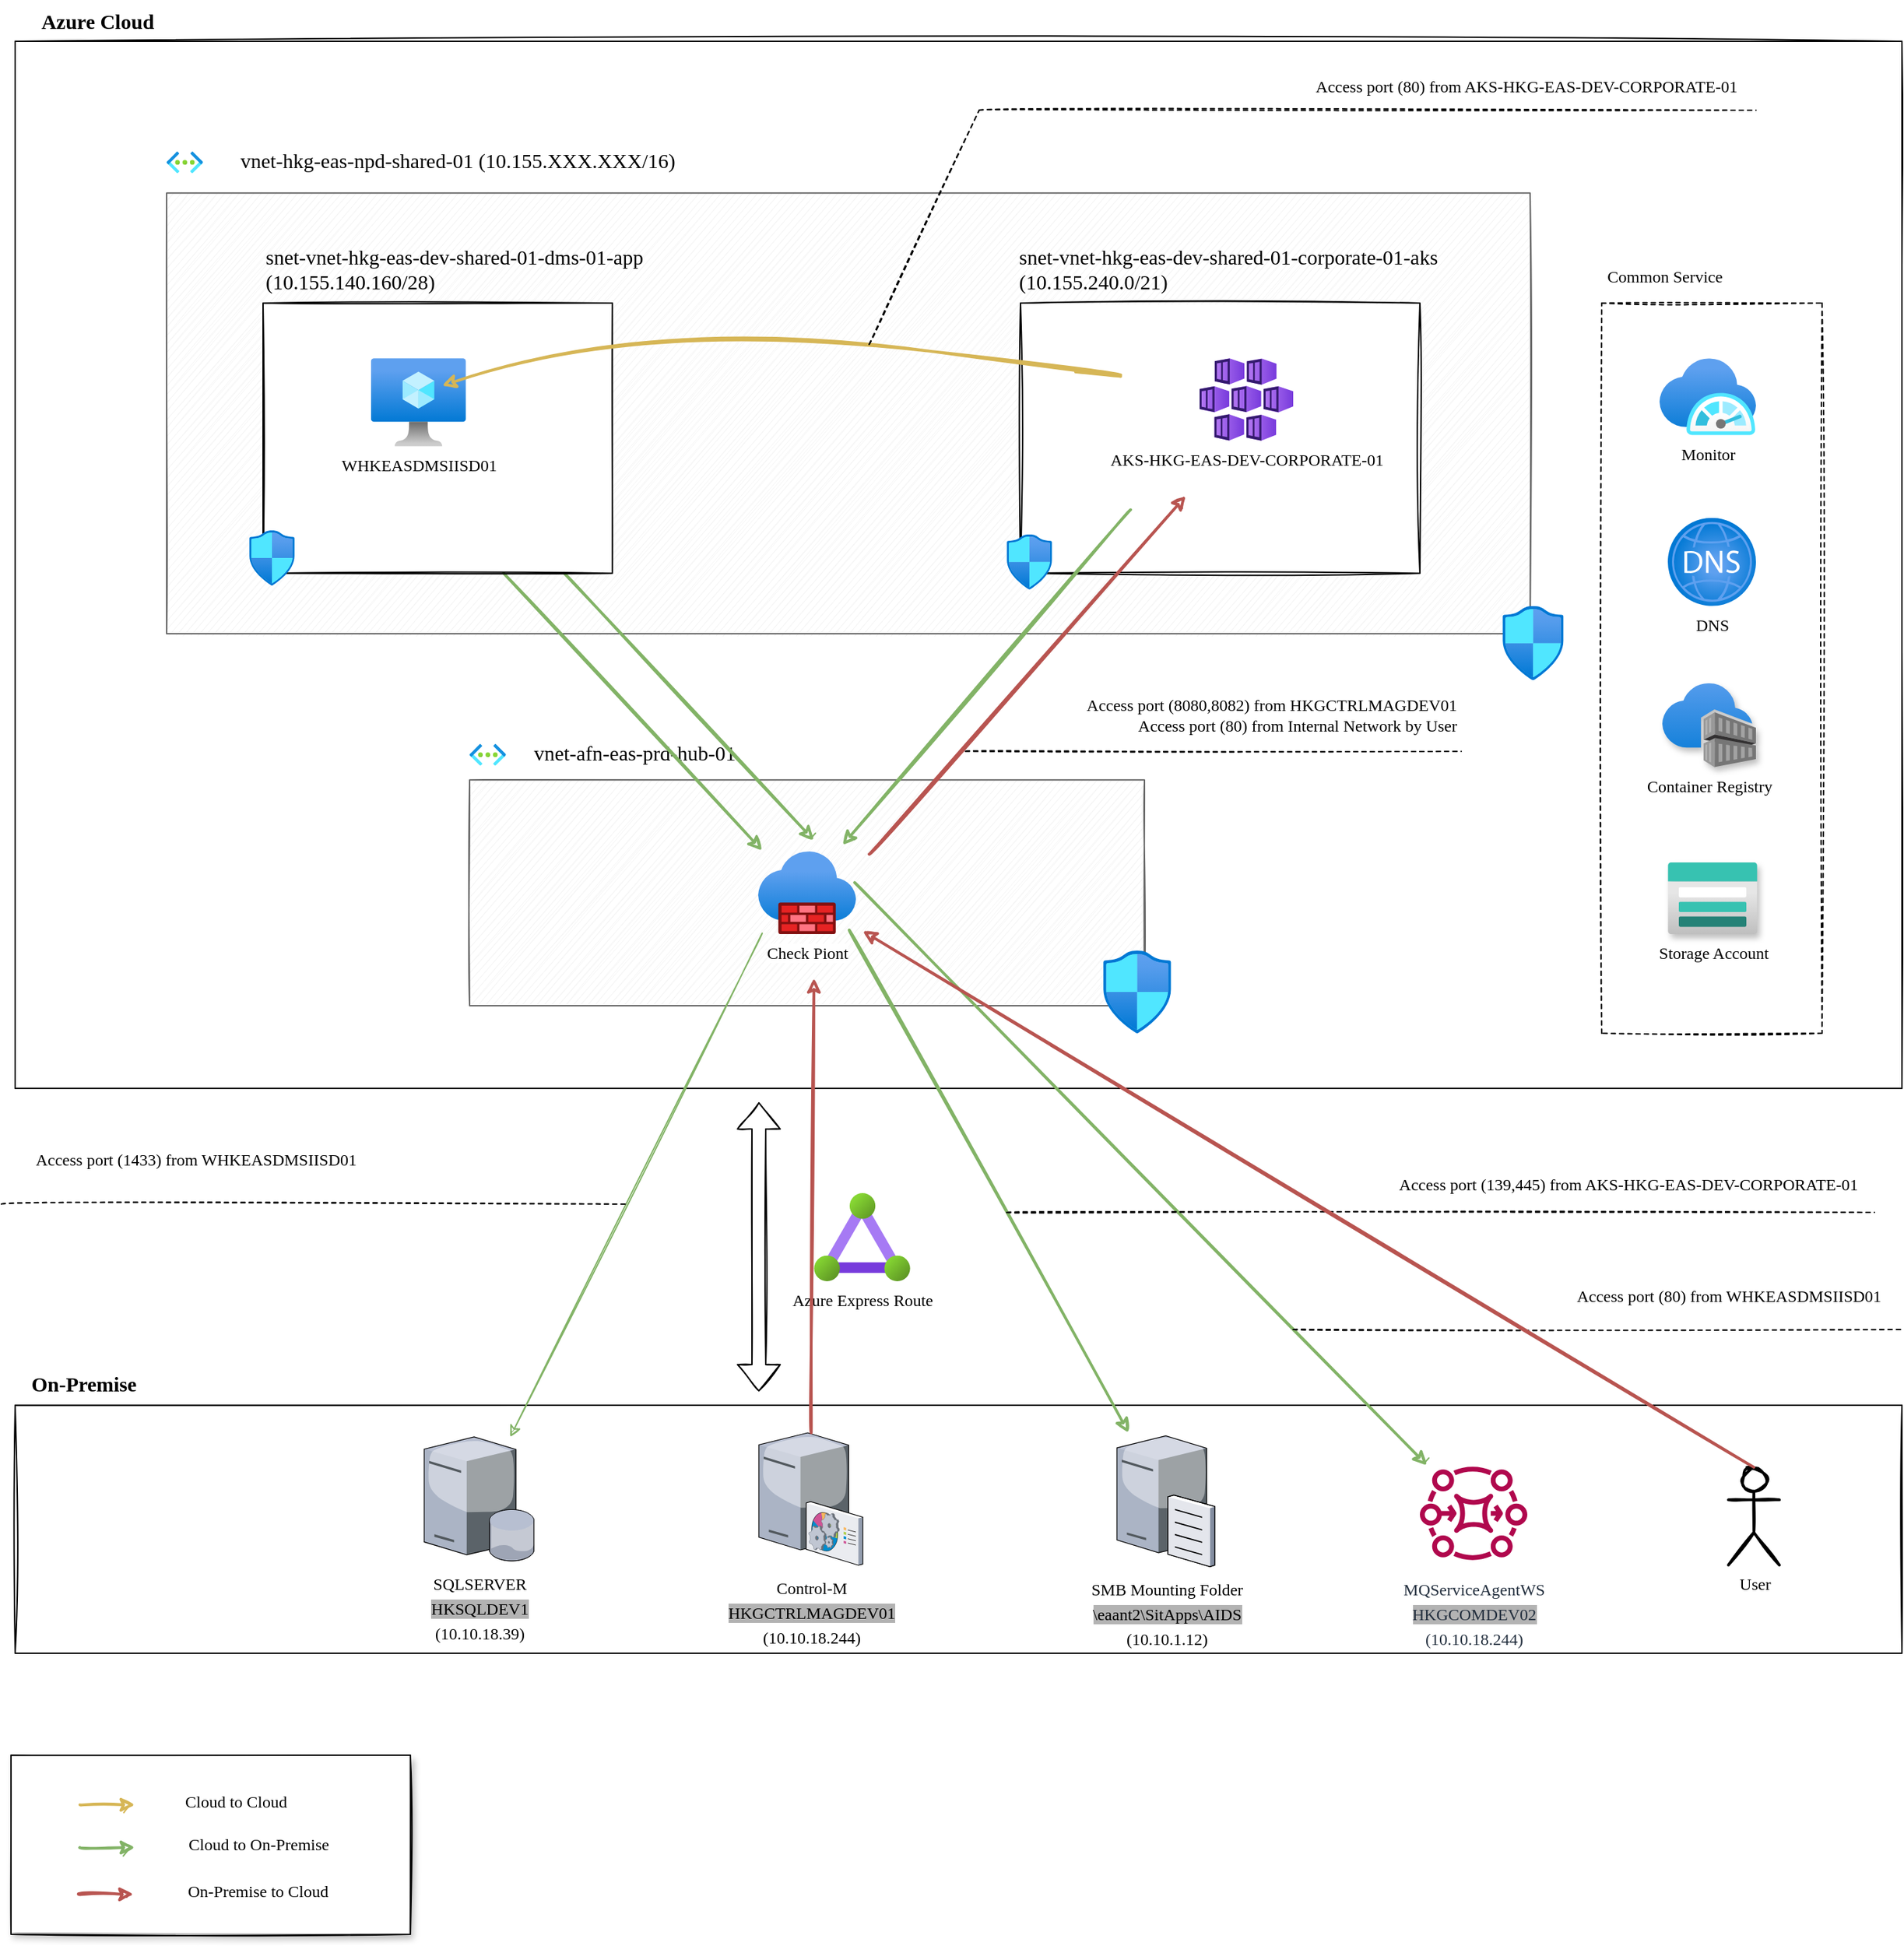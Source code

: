 <mxfile version="20.1.1" type="github">
  <diagram id="_1yi99HODvwLNVEbN80R" name="Page-1">
    <mxGraphModel dx="1704" dy="719" grid="1" gridSize="10" guides="1" tooltips="1" connect="1" arrows="1" fold="1" page="1" pageScale="1" pageWidth="827" pageHeight="1169" math="0" shadow="0">
      <root>
        <mxCell id="0" />
        <mxCell id="1" parent="0" />
        <mxCell id="jHShUy1M93uFHqez85aA-23" value="" style="rounded=0;whiteSpace=wrap;html=1;sketch=1;fontFamily=Comic Sans MS;" parent="1" vertex="1">
          <mxGeometry x="70" y="210" width="1370" height="760" as="geometry" />
        </mxCell>
        <mxCell id="jHShUy1M93uFHqez85aA-71" value="Azure Cloud" style="text;html=1;strokeColor=none;fillColor=none;align=center;verticalAlign=middle;whiteSpace=wrap;rounded=0;sketch=1;fontSize=15;fontStyle=1;fontFamily=Comic Sans MS;" parent="1" vertex="1">
          <mxGeometry x="70" y="180" width="120" height="30" as="geometry" />
        </mxCell>
        <mxCell id="jHShUy1M93uFHqez85aA-79" value="Azure Express Route" style="aspect=fixed;html=1;points=[];align=center;image;fontSize=12;image=img/lib/azure2/networking/ExpressRoute_Circuits.svg;sketch=1;fontFamily=Comic Sans MS;" parent="1" vertex="1">
          <mxGeometry x="650" y="1046" width="70" height="64" as="geometry" />
        </mxCell>
        <mxCell id="jHShUy1M93uFHqez85aA-81" value="" style="group" parent="1" vertex="1" connectable="0">
          <mxGeometry x="400" y="720" width="490" height="190" as="geometry" />
        </mxCell>
        <mxCell id="jHShUy1M93uFHqez85aA-42" value="" style="rounded=0;whiteSpace=wrap;html=1;sketch=1;fillColor=#f5f5f5;fontColor=#333333;strokeColor=#666666;fontFamily=Comic Sans MS;" parent="jHShUy1M93uFHqez85aA-81" vertex="1">
          <mxGeometry y="26.12" width="490" height="163.88" as="geometry" />
        </mxCell>
        <mxCell id="jHShUy1M93uFHqez85aA-43" value="" style="aspect=fixed;html=1;points=[];align=center;image;fontSize=12;image=img/lib/azure2/networking/Virtual_Networks.svg;sketch=1;rounded=0;fontFamily=Comic Sans MS;" parent="jHShUy1M93uFHqez85aA-81" vertex="1">
          <mxGeometry width="26.341" height="15.727" as="geometry" />
        </mxCell>
        <mxCell id="jHShUy1M93uFHqez85aA-80" value="Check Piont" style="aspect=fixed;html=1;points=[];align=center;image;fontSize=12;image=img/lib/azure2/networking/Firewalls.svg;sketch=1;fontFamily=Comic Sans MS;" parent="jHShUy1M93uFHqez85aA-81" vertex="1">
          <mxGeometry x="209.5" y="78.06" width="71" height="60" as="geometry" />
        </mxCell>
        <mxCell id="jHShUy1M93uFHqez85aA-163" value="vnet-afn-eas-prd-hub-01" style="text;html=1;strokeColor=none;fillColor=none;align=center;verticalAlign=middle;whiteSpace=wrap;rounded=0;sketch=1;fontFamily=Comic Sans MS;fontSize=15;fontStyle=0" parent="jHShUy1M93uFHqez85aA-81" vertex="1">
          <mxGeometry x="12" y="-9.14" width="216" height="30" as="geometry" />
        </mxCell>
        <mxCell id="jHShUy1M93uFHqez85aA-130" value="" style="endArrow=none;html=1;sketch=1;fontFamily=Comic Sans MS;fontSize=12;curved=1;dashed=1;" parent="jHShUy1M93uFHqez85aA-81" edge="1">
          <mxGeometry width="50" height="50" relative="1" as="geometry">
            <mxPoint x="360" y="5.36" as="sourcePoint" />
            <mxPoint x="720" y="5.36" as="targetPoint" />
          </mxGeometry>
        </mxCell>
        <mxCell id="jHShUy1M93uFHqez85aA-70" value="" style="rounded=0;whiteSpace=wrap;html=1;sketch=1;fontFamily=Comic Sans MS;" parent="1" vertex="1">
          <mxGeometry x="70" y="1200" width="1370" height="180" as="geometry" />
        </mxCell>
        <mxCell id="jHShUy1M93uFHqez85aA-74" value="On-Premise" style="text;html=1;strokeColor=none;fillColor=none;align=center;verticalAlign=middle;whiteSpace=wrap;rounded=0;sketch=1;fontFamily=Comic Sans MS;fontSize=15;fontStyle=1" parent="1" vertex="1">
          <mxGeometry x="70" y="1169" width="100" height="30" as="geometry" />
        </mxCell>
        <mxCell id="jHShUy1M93uFHqez85aA-88" value="&lt;font style=&quot;font-size: 12px;&quot;&gt;SQLSERVER&lt;br&gt;&lt;span style=&quot;background-color: rgb(179, 179, 179);&quot;&gt;HKSQLDEV1&lt;br&gt;&lt;/span&gt;(10.10.18.39)&lt;br&gt;&lt;/font&gt;" style="verticalLabelPosition=bottom;sketch=0;aspect=fixed;html=1;verticalAlign=top;strokeColor=none;align=center;outlineConnect=0;shape=mxgraph.citrix.database_server;fontFamily=Comic Sans MS;fontSize=15;" parent="1" vertex="1">
          <mxGeometry x="367" y="1223" width="80" height="90" as="geometry" />
        </mxCell>
        <mxCell id="jHShUy1M93uFHqez85aA-91" value="&lt;font style=&quot;font-size: 12px;&quot;&gt;Control-M&lt;br&gt;&lt;span style=&quot;background-color: rgb(179, 179, 179);&quot;&gt;HKGCTRLMAGDEV01&lt;br&gt;&lt;/span&gt;(10.10.18.244)&lt;br&gt;&lt;/font&gt;" style="verticalLabelPosition=bottom;sketch=0;aspect=fixed;html=1;verticalAlign=top;strokeColor=none;align=center;outlineConnect=0;shape=mxgraph.citrix.command_center;fontFamily=Comic Sans MS;fontSize=15;" parent="1" vertex="1">
          <mxGeometry x="610" y="1220" width="75.5" height="96" as="geometry" />
        </mxCell>
        <mxCell id="jHShUy1M93uFHqez85aA-93" value="&lt;font style=&quot;font-size: 12px;&quot;&gt;SMB Mounting Folder&lt;br&gt;&lt;span style=&quot;background-color: rgb(179, 179, 179);&quot;&gt;\\eaant2\SitApps\AIDS&lt;br&gt;&lt;/span&gt;(10.10.1.12)&lt;br&gt;&lt;/font&gt;" style="verticalLabelPosition=bottom;sketch=0;aspect=fixed;html=1;verticalAlign=top;strokeColor=none;align=center;outlineConnect=0;shape=mxgraph.citrix.file_server;fontFamily=Comic Sans MS;fontSize=15;" parent="1" vertex="1">
          <mxGeometry x="870" y="1220" width="71" height="97" as="geometry" />
        </mxCell>
        <mxCell id="jHShUy1M93uFHqez85aA-94" value="&lt;font style=&quot;font-size: 12px;&quot;&gt;MQServiceAgentWS&lt;br style=&quot;&quot;&gt;&lt;span style=&quot;background-color: rgb(179, 179, 179);&quot;&gt;HKGCOMDEV02&lt;/span&gt;&lt;br style=&quot;&quot;&gt;(10.10.18.244)&lt;/font&gt;" style="sketch=0;outlineConnect=0;fontColor=#232F3E;gradientColor=none;fillColor=#B0084D;strokeColor=none;dashed=0;verticalLabelPosition=bottom;verticalAlign=top;align=center;html=1;fontSize=15;fontStyle=0;aspect=fixed;pointerEvents=1;shape=mxgraph.aws4.mq_broker;fontFamily=Comic Sans MS;" parent="1" vertex="1">
          <mxGeometry x="1090" y="1239" width="78" height="78" as="geometry" />
        </mxCell>
        <mxCell id="jHShUy1M93uFHqez85aA-105" value="" style="endArrow=classic;html=1;sketch=1;fontFamily=Comic Sans MS;fontSize=15;curved=1;exitX=0.041;exitY=0.989;exitDx=0;exitDy=0;exitPerimeter=0;fillColor=#d5e8d4;strokeColor=#82b366;" parent="1" source="jHShUy1M93uFHqez85aA-80" target="jHShUy1M93uFHqez85aA-88" edge="1">
          <mxGeometry width="50" height="50" relative="1" as="geometry">
            <mxPoint x="310" y="900" as="sourcePoint" />
            <mxPoint x="360" y="850" as="targetPoint" />
          </mxGeometry>
        </mxCell>
        <mxCell id="jHShUy1M93uFHqez85aA-121" value="Access port (1433) from WHKEASDMSIISD01" style="edgeLabel;html=1;align=center;verticalAlign=middle;resizable=0;points=[];fontSize=12;fontFamily=Comic Sans MS;labelBackgroundColor=default;labelBorderColor=none;" parent="jHShUy1M93uFHqez85aA-105" vertex="1" connectable="0">
          <mxGeometry x="-0.061" y="3" relative="1" as="geometry">
            <mxPoint x="-328" y="-9" as="offset" />
          </mxGeometry>
        </mxCell>
        <mxCell id="jHShUy1M93uFHqez85aA-108" value="" style="endArrow=classic;html=1;sketch=1;fontFamily=Comic Sans MS;fontSize=15;curved=1;exitX=0.931;exitY=0.949;exitDx=0;exitDy=0;exitPerimeter=0;fillColor=#d5e8d4;strokeColor=#82b366;strokeWidth=2;" parent="1" source="jHShUy1M93uFHqez85aA-80" target="jHShUy1M93uFHqez85aA-93" edge="1">
          <mxGeometry width="50" height="50" relative="1" as="geometry">
            <mxPoint x="880" y="1070" as="sourcePoint" />
            <mxPoint x="930" y="1020" as="targetPoint" />
          </mxGeometry>
        </mxCell>
        <mxCell id="jHShUy1M93uFHqez85aA-109" value="" style="endArrow=classic;html=1;sketch=1;fontFamily=Comic Sans MS;fontSize=15;curved=1;exitX=0.987;exitY=0.376;exitDx=0;exitDy=0;exitPerimeter=0;fillColor=#d5e8d4;strokeColor=#82b366;strokeWidth=2;" parent="1" source="jHShUy1M93uFHqez85aA-80" target="jHShUy1M93uFHqez85aA-94" edge="1">
          <mxGeometry width="50" height="50" relative="1" as="geometry">
            <mxPoint x="1010" y="860" as="sourcePoint" />
            <mxPoint x="1060" y="810" as="targetPoint" />
          </mxGeometry>
        </mxCell>
        <mxCell id="jHShUy1M93uFHqez85aA-56" value="" style="rounded=0;whiteSpace=wrap;html=1;sketch=1;fillColor=#f5f5f5;fontColor=#333333;strokeColor=#666666;fontFamily=Comic Sans MS;" parent="1" vertex="1">
          <mxGeometry x="180" y="320.12" width="990" height="319.88" as="geometry" />
        </mxCell>
        <mxCell id="jHShUy1M93uFHqez85aA-57" value="" style="aspect=fixed;html=1;points=[];align=center;image;fontSize=12;image=img/lib/azure2/networking/Virtual_Networks.svg;sketch=1;rounded=0;fontFamily=Comic Sans MS;" parent="1" vertex="1">
          <mxGeometry x="180" y="290" width="26.341" height="15.727" as="geometry" />
        </mxCell>
        <mxCell id="jHShUy1M93uFHqez85aA-115" value="&lt;span&gt;&lt;span&gt;vnet-hkg-eas-npd-shared-01 (10.155.XXX.XXX/16)&lt;/span&gt;&lt;/span&gt;" style="text;html=1;strokeColor=none;fillColor=none;align=center;verticalAlign=middle;whiteSpace=wrap;rounded=0;sketch=1;fontFamily=Comic Sans MS;fontSize=15;fontStyle=0" parent="1" vertex="1">
          <mxGeometry x="193" y="280.86" width="397" height="30" as="geometry" />
        </mxCell>
        <mxCell id="jHShUy1M93uFHqez85aA-122" value="" style="endArrow=none;html=1;sketch=1;fontFamily=Comic Sans MS;fontSize=12;curved=1;dashed=1;" parent="1" edge="1">
          <mxGeometry width="50" height="50" relative="1" as="geometry">
            <mxPoint x="60" y="1054" as="sourcePoint" />
            <mxPoint x="514" y="1054" as="targetPoint" />
          </mxGeometry>
        </mxCell>
        <mxCell id="jHShUy1M93uFHqez85aA-110" value="" style="shape=flexArrow;endArrow=classic;startArrow=classic;html=1;sketch=1;fontFamily=Comic Sans MS;fontSize=15;curved=1;" parent="1" edge="1">
          <mxGeometry width="100" height="100" relative="1" as="geometry">
            <mxPoint x="610" y="1190" as="sourcePoint" />
            <mxPoint x="610" y="980" as="targetPoint" />
          </mxGeometry>
        </mxCell>
        <mxCell id="jHShUy1M93uFHqez85aA-124" value="" style="endArrow=none;html=1;sketch=1;fontFamily=Comic Sans MS;fontSize=12;curved=1;dashed=1;" parent="1" edge="1">
          <mxGeometry width="50" height="50" relative="1" as="geometry">
            <mxPoint x="790" y="1060" as="sourcePoint" />
            <mxPoint x="1420" y="1060" as="targetPoint" />
          </mxGeometry>
        </mxCell>
        <mxCell id="jHShUy1M93uFHqez85aA-125" value="&lt;br&gt;Access port (80) from WHKEASDMSIISD01" style="edgeLabel;html=1;align=center;verticalAlign=middle;resizable=0;points=[];fontSize=12;fontFamily=Comic Sans MS;labelBackgroundColor=default;labelBorderColor=none;" parent="1" vertex="1" connectable="0">
          <mxGeometry x="1314.002" y="1113.004" as="geometry" />
        </mxCell>
        <mxCell id="jHShUy1M93uFHqez85aA-126" value="" style="endArrow=none;html=1;sketch=1;fontFamily=Comic Sans MS;fontSize=12;curved=1;dashed=1;" parent="1" edge="1">
          <mxGeometry width="50" height="50" relative="1" as="geometry">
            <mxPoint x="998" y="1145" as="sourcePoint" />
            <mxPoint x="1440" y="1145" as="targetPoint" />
          </mxGeometry>
        </mxCell>
        <mxCell id="jHShUy1M93uFHqez85aA-127" value="Access port (139,445) from AKS-HKG-EAS-DEV-CORPORATE-01" style="edgeLabel;html=1;align=center;verticalAlign=middle;resizable=0;points=[];fontSize=12;fontFamily=Comic Sans MS;labelBackgroundColor=default;labelBorderColor=none;" parent="1" vertex="1" connectable="0">
          <mxGeometry x="1241.002" y="1040.004" as="geometry" />
        </mxCell>
        <mxCell id="jHShUy1M93uFHqez85aA-128" value="" style="endArrow=classic;html=1;sketch=1;fontFamily=Comic Sans MS;fontSize=12;curved=1;fillColor=#f8cecc;strokeColor=#b85450;strokeWidth=2;" parent="1" source="jHShUy1M93uFHqez85aA-91" edge="1">
          <mxGeometry width="50" height="50" relative="1" as="geometry">
            <mxPoint x="590" y="1130" as="sourcePoint" />
            <mxPoint x="650" y="890" as="targetPoint" />
          </mxGeometry>
        </mxCell>
        <mxCell id="jHShUy1M93uFHqez85aA-131" value="Access port (8080,8082) from HKGCTRLMAGDEV01&lt;br&gt;&lt;div style=&quot;&quot;&gt;Access port (80) from Internal Network by User&lt;/div&gt;" style="edgeLabel;html=1;align=right;verticalAlign=middle;resizable=0;points=[];fontSize=12;fontFamily=Comic Sans MS;labelBackgroundColor=default;labelBorderColor=none;" parent="1" vertex="1" connectable="0">
          <mxGeometry x="1230.002" y="1070.004" as="geometry">
            <mxPoint x="-113" y="-371" as="offset" />
          </mxGeometry>
        </mxCell>
        <mxCell id="jHShUy1M93uFHqez85aA-134" value="" style="aspect=fixed;html=1;points=[];align=center;image;fontSize=12;image=img/lib/azure2/networking/Network_Security_Groups.svg;labelBackgroundColor=#B3B3B3;labelBorderColor=none;sketch=1;fontFamily=Comic Sans MS;" parent="1" vertex="1">
          <mxGeometry x="1150" y="619.88" width="44.37" height="53.88" as="geometry" />
        </mxCell>
        <mxCell id="jHShUy1M93uFHqez85aA-136" value="" style="aspect=fixed;html=1;points=[];align=center;image;fontSize=12;image=img/lib/azure2/networking/Network_Security_Groups.svg;labelBackgroundColor=#B3B3B3;labelBorderColor=none;sketch=1;fontFamily=Comic Sans MS;" parent="1" vertex="1">
          <mxGeometry x="860" y="870" width="49.42" height="60" as="geometry" />
        </mxCell>
        <mxCell id="jHShUy1M93uFHqez85aA-138" value="" style="rounded=0;whiteSpace=wrap;html=1;sketch=1;fontFamily=Comic Sans MS;" parent="1" vertex="1">
          <mxGeometry x="800" y="400" width="290" height="196.12" as="geometry" />
        </mxCell>
        <mxCell id="jHShUy1M93uFHqez85aA-114" value="AKS-HKG-EAS-DEV-CORPORATE-01" style="aspect=fixed;html=1;points=[];align=center;image;fontSize=12;image=img/lib/azure2/compute/Kubernetes_Services.svg;sketch=1;fontFamily=Comic Sans MS;" parent="1" vertex="1">
          <mxGeometry x="930" y="440" width="68" height="60" as="geometry" />
        </mxCell>
        <mxCell id="jHShUy1M93uFHqez85aA-107" value="" style="endArrow=classic;html=1;sketch=1;fontFamily=Comic Sans MS;fontSize=15;curved=1;entryX=0.863;entryY=-0.078;entryDx=0;entryDy=0;entryPerimeter=0;fillColor=#d5e8d4;strokeColor=#82b366;strokeWidth=2;" parent="1" target="jHShUy1M93uFHqez85aA-80" edge="1">
          <mxGeometry width="50" height="50" relative="1" as="geometry">
            <mxPoint x="880" y="550" as="sourcePoint" />
            <mxPoint x="910" y="630" as="targetPoint" />
          </mxGeometry>
        </mxCell>
        <mxCell id="jHShUy1M93uFHqez85aA-129" value="" style="endArrow=classic;html=1;sketch=1;fontFamily=Comic Sans MS;fontSize=12;curved=1;fillColor=#f8cecc;strokeColor=#b85450;strokeWidth=2;exitX=0.592;exitY=0.329;exitDx=0;exitDy=0;exitPerimeter=0;" parent="1" source="jHShUy1M93uFHqez85aA-42" edge="1">
          <mxGeometry width="50" height="50" relative="1" as="geometry">
            <mxPoint x="700" y="790" as="sourcePoint" />
            <mxPoint x="920" y="540" as="targetPoint" />
          </mxGeometry>
        </mxCell>
        <mxCell id="jHShUy1M93uFHqez85aA-101" value="" style="endArrow=classic;html=1;sketch=1;fontFamily=Comic Sans MS;fontSize=15;curved=1;fillColor=#d5e8d4;strokeColor=#82b366;strokeWidth=2;" parent="1" source="jHShUy1M93uFHqez85aA-161" edge="1">
          <mxGeometry width="50" height="50" relative="1" as="geometry">
            <mxPoint x="620" y="520" as="sourcePoint" />
            <mxPoint x="650" y="790" as="targetPoint" />
          </mxGeometry>
        </mxCell>
        <mxCell id="jHShUy1M93uFHqez85aA-100" value="" style="endArrow=classic;html=1;sketch=1;fontFamily=Comic Sans MS;fontSize=15;curved=1;entryX=0.041;entryY=-0.011;entryDx=0;entryDy=0;entryPerimeter=0;fillColor=#d5e8d4;strokeColor=#82b366;strokeWidth=2;" parent="1" target="jHShUy1M93uFHqez85aA-80" edge="1">
          <mxGeometry width="50" height="50" relative="1" as="geometry">
            <mxPoint x="424.646" y="596.12" as="sourcePoint" />
            <mxPoint x="540" y="640" as="targetPoint" />
          </mxGeometry>
        </mxCell>
        <mxCell id="jHShUy1M93uFHqez85aA-139" value="snet-vnet-hkg-eas-dev-shared-01-dms-01-app&lt;span&gt;&lt;br&gt;(10.155.140.160/28)&lt;/span&gt;" style="text;html=1;strokeColor=none;fillColor=none;align=left;verticalAlign=middle;whiteSpace=wrap;rounded=0;sketch=1;fontFamily=Comic Sans MS;fontSize=15;fontStyle=0" parent="1" vertex="1">
          <mxGeometry x="250" y="360" width="330" height="30" as="geometry" />
        </mxCell>
        <mxCell id="jHShUy1M93uFHqez85aA-140" value="snet-vnet-hkg-eas-dev-shared-01-corporate-01-aks&lt;span&gt;&lt;br&gt;(10.155.240.0/21)&lt;/span&gt;" style="text;html=1;strokeColor=none;fillColor=none;align=left;verticalAlign=middle;whiteSpace=wrap;rounded=0;sketch=1;fontFamily=Comic Sans MS;fontSize=15;fontStyle=0" parent="1" vertex="1">
          <mxGeometry x="797" y="360" width="383" height="30" as="geometry" />
        </mxCell>
        <mxCell id="jHShUy1M93uFHqez85aA-144" value="" style="aspect=fixed;html=1;points=[];align=center;image;fontSize=12;image=img/lib/azure2/networking/Network_Security_Groups.svg;labelBackgroundColor=#B3B3B3;labelBorderColor=none;sketch=1;fontFamily=Comic Sans MS;" parent="1" vertex="1">
          <mxGeometry x="790" y="567.88" width="32.94" height="40" as="geometry" />
        </mxCell>
        <mxCell id="jHShUy1M93uFHqez85aA-145" value="" style="rounded=0;whiteSpace=wrap;html=1;labelBackgroundColor=#B3B3B3;labelBorderColor=none;sketch=1;fontFamily=Comic Sans MS;fontSize=12;shadow=1;" parent="1" vertex="1">
          <mxGeometry x="67" y="1454" width="290" height="130" as="geometry" />
        </mxCell>
        <mxCell id="jHShUy1M93uFHqez85aA-146" value="" style="endArrow=classic;html=1;sketch=1;fontFamily=Comic Sans MS;fontSize=12;strokeWidth=2;curved=1;fillColor=#fff2cc;strokeColor=#d6b656;" parent="1" edge="1">
          <mxGeometry width="50" height="50" relative="1" as="geometry">
            <mxPoint x="117" y="1490" as="sourcePoint" />
            <mxPoint x="157" y="1490" as="targetPoint" />
          </mxGeometry>
        </mxCell>
        <mxCell id="jHShUy1M93uFHqez85aA-147" value="Cloud to Cloud" style="text;html=1;strokeColor=none;fillColor=none;align=center;verticalAlign=middle;whiteSpace=wrap;rounded=0;labelBackgroundColor=none;labelBorderColor=none;sketch=1;fontFamily=Comic Sans MS;fontSize=12;" parent="1" vertex="1">
          <mxGeometry x="185" y="1473" width="91" height="30" as="geometry" />
        </mxCell>
        <mxCell id="jHShUy1M93uFHqez85aA-148" value="" style="endArrow=classic;html=1;sketch=1;fontFamily=Comic Sans MS;fontSize=12;strokeWidth=2;curved=1;fillColor=#d5e8d4;strokeColor=#82b366;" parent="1" edge="1">
          <mxGeometry width="50" height="50" relative="1" as="geometry">
            <mxPoint x="117" y="1521" as="sourcePoint" />
            <mxPoint x="157" y="1521" as="targetPoint" />
          </mxGeometry>
        </mxCell>
        <mxCell id="jHShUy1M93uFHqez85aA-149" value="Cloud to On-Premise" style="text;html=1;strokeColor=none;fillColor=none;align=center;verticalAlign=middle;whiteSpace=wrap;rounded=0;labelBackgroundColor=none;labelBorderColor=none;sketch=1;fontFamily=Comic Sans MS;fontSize=12;" parent="1" vertex="1">
          <mxGeometry x="187" y="1504" width="120" height="30" as="geometry" />
        </mxCell>
        <mxCell id="jHShUy1M93uFHqez85aA-150" value="" style="endArrow=classic;html=1;sketch=1;fontFamily=Comic Sans MS;fontSize=12;strokeWidth=2;curved=1;fillColor=#f8cecc;strokeColor=#b85450;" parent="1" edge="1">
          <mxGeometry width="50" height="50" relative="1" as="geometry">
            <mxPoint x="116" y="1555" as="sourcePoint" />
            <mxPoint x="156" y="1555" as="targetPoint" />
          </mxGeometry>
        </mxCell>
        <mxCell id="jHShUy1M93uFHqez85aA-151" value="On-Premise to Cloud" style="text;html=1;strokeColor=none;fillColor=none;align=center;verticalAlign=middle;whiteSpace=wrap;rounded=0;labelBackgroundColor=none;labelBorderColor=none;sketch=1;fontFamily=Comic Sans MS;fontSize=12;" parent="1" vertex="1">
          <mxGeometry x="186" y="1538" width="121" height="30" as="geometry" />
        </mxCell>
        <mxCell id="jHShUy1M93uFHqez85aA-156" value="" style="rounded=0;whiteSpace=wrap;html=1;labelBackgroundColor=none;labelBorderColor=none;sketch=1;fontFamily=Comic Sans MS;fontSize=12;fontColor=default;dashed=1;" parent="1" vertex="1">
          <mxGeometry x="1222" y="400" width="160" height="530" as="geometry" />
        </mxCell>
        <mxCell id="jHShUy1M93uFHqez85aA-155" value="Monitor" style="aspect=fixed;html=1;points=[];align=center;image;fontSize=12;image=img/lib/azure2/monitor/SAP_Azure_Monitor.svg;labelBackgroundColor=none;labelBorderColor=none;sketch=1;fontFamily=Comic Sans MS;" parent="1" vertex="1">
          <mxGeometry x="1264" y="440" width="70" height="56.0" as="geometry" />
        </mxCell>
        <mxCell id="jHShUy1M93uFHqez85aA-154" value="DNS" style="aspect=fixed;html=1;points=[];align=center;image;fontSize=12;image=img/lib/azure2/networking/DNS_Zones.svg;labelBackgroundColor=none;labelBorderColor=none;sketch=1;fontFamily=Comic Sans MS;" parent="1" vertex="1">
          <mxGeometry x="1270" y="555.88" width="64" height="64" as="geometry" />
        </mxCell>
        <mxCell id="jHShUy1M93uFHqez85aA-157" value="Common Service" style="text;html=1;strokeColor=none;fillColor=none;align=center;verticalAlign=middle;whiteSpace=wrap;rounded=0;dashed=1;labelBackgroundColor=none;labelBorderColor=none;sketch=1;fontFamily=Comic Sans MS;fontSize=12;fontColor=default;" parent="1" vertex="1">
          <mxGeometry x="1213" y="366" width="110" height="30" as="geometry" />
        </mxCell>
        <mxCell id="jHShUy1M93uFHqez85aA-161" value="" style="rounded=0;whiteSpace=wrap;html=1;sketch=1;fontFamily=Comic Sans MS;" parent="1" vertex="1">
          <mxGeometry x="250" y="400" width="253.66" height="196.12" as="geometry" />
        </mxCell>
        <mxCell id="jHShUy1M93uFHqez85aA-113" value="WHKEASDMSIISD01" style="aspect=fixed;html=1;points=[];align=center;image;fontSize=12;image=img/lib/azure2/compute/Virtual_Machine.svg;sketch=1;fontFamily=Comic Sans MS;" parent="1" vertex="1">
          <mxGeometry x="328.33" y="440" width="69" height="64" as="geometry" />
        </mxCell>
        <mxCell id="jHShUy1M93uFHqez85aA-143" value="" style="endArrow=classic;html=1;sketch=1;fontFamily=Comic Sans MS;fontSize=12;strokeWidth=2;curved=1;fillColor=#fff2cc;strokeColor=#d6b656;" parent="1" edge="1">
          <mxGeometry width="50" height="50" relative="1" as="geometry">
            <mxPoint x="840" y="450" as="sourcePoint" />
            <mxPoint x="380" y="460" as="targetPoint" />
            <Array as="points">
              <mxPoint x="940" y="460" />
              <mxPoint x="530" y="410" />
            </Array>
          </mxGeometry>
        </mxCell>
        <mxCell id="jHShUy1M93uFHqez85aA-166" value="" style="endArrow=none;html=1;sketch=1;fontFamily=Comic Sans MS;fontSize=12;curved=1;dashed=1;" parent="1" edge="1">
          <mxGeometry width="50" height="50" relative="1" as="geometry">
            <mxPoint x="690" y="430" as="sourcePoint" />
            <mxPoint x="770" y="260" as="targetPoint" />
          </mxGeometry>
        </mxCell>
        <mxCell id="jHShUy1M93uFHqez85aA-167" value="" style="endArrow=none;html=1;sketch=1;fontFamily=Comic Sans MS;fontSize=12;curved=1;dashed=1;" parent="1" edge="1">
          <mxGeometry width="50" height="50" relative="1" as="geometry">
            <mxPoint x="770" y="260" as="sourcePoint" />
            <mxPoint x="1334" y="260" as="targetPoint" />
          </mxGeometry>
        </mxCell>
        <mxCell id="jHShUy1M93uFHqez85aA-168" value="Access port (80) from AKS-HKG-EAS-DEV-CORPORATE-01" style="edgeLabel;html=1;align=center;verticalAlign=middle;resizable=0;points=[];fontSize=12;fontFamily=Comic Sans MS;labelBackgroundColor=default;labelBorderColor=none;" parent="1" vertex="1" connectable="0">
          <mxGeometry x="1280.002" y="613.884" as="geometry">
            <mxPoint x="-113" y="-371" as="offset" />
          </mxGeometry>
        </mxCell>
        <mxCell id="jHShUy1M93uFHqez85aA-172" value="Container Registry" style="aspect=fixed;html=1;points=[];align=center;image;fontSize=12;image=img/lib/azure2/containers/Container_Registries.svg;shadow=1;dashed=1;labelBackgroundColor=none;labelBorderColor=none;sketch=1;fontFamily=Comic Sans MS;fontColor=default;" parent="1" vertex="1">
          <mxGeometry x="1266" y="676" width="68" height="61" as="geometry" />
        </mxCell>
        <mxCell id="jHShUy1M93uFHqez85aA-173" value="Storage Account" style="aspect=fixed;html=1;points=[];align=center;image;fontSize=12;image=img/lib/azure2/storage/Storage_Accounts.svg;shadow=1;dashed=1;labelBackgroundColor=none;labelBorderColor=none;sketch=1;fontFamily=Comic Sans MS;fontColor=default;" parent="1" vertex="1">
          <mxGeometry x="1270" y="806" width="65" height="52" as="geometry" />
        </mxCell>
        <mxCell id="v0lum--fHvrJSRqPPoBN-2" value="User" style="shape=umlActor;verticalLabelPosition=bottom;verticalAlign=top;html=1;outlineConnect=0;shadow=0;labelBackgroundColor=none;labelBorderColor=none;sketch=1;fontFamily=Comic Sans MS;fontSize=12;fontColor=default;strokeWidth=2;" parent="1" vertex="1">
          <mxGeometry x="1314" y="1245" width="37" height="71" as="geometry" />
        </mxCell>
        <mxCell id="v0lum--fHvrJSRqPPoBN-4" value="" style="endArrow=classic;html=1;sketch=1;fontFamily=Comic Sans MS;fontSize=12;fontColor=default;strokeWidth=2;curved=1;exitX=0.5;exitY=0;exitDx=0;exitDy=0;exitPerimeter=0;entryX=1.069;entryY=0.962;entryDx=0;entryDy=0;entryPerimeter=0;fillColor=#f8cecc;strokeColor=#b85450;" parent="1" source="v0lum--fHvrJSRqPPoBN-2" target="jHShUy1M93uFHqez85aA-80" edge="1">
          <mxGeometry width="50" height="50" relative="1" as="geometry">
            <mxPoint x="1380" y="1120" as="sourcePoint" />
            <mxPoint x="1430" y="1070" as="targetPoint" />
          </mxGeometry>
        </mxCell>
        <mxCell id="jHShUy1M93uFHqez85aA-135" value="" style="aspect=fixed;html=1;points=[];align=center;image;fontSize=12;image=img/lib/azure2/networking/Network_Security_Groups.svg;labelBackgroundColor=#B3B3B3;labelBorderColor=none;sketch=1;fontFamily=Comic Sans MS;" parent="1" vertex="1">
          <mxGeometry x="240" y="565" width="32.94" height="40" as="geometry" />
        </mxCell>
      </root>
    </mxGraphModel>
  </diagram>
</mxfile>
